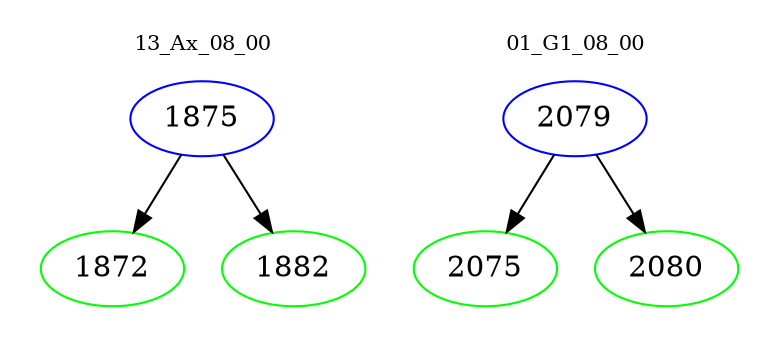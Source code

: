 digraph{
subgraph cluster_0 {
color = white
label = "13_Ax_08_00";
fontsize=10;
T0_1875 [label="1875", color="blue"]
T0_1875 -> T0_1872 [color="black"]
T0_1872 [label="1872", color="green"]
T0_1875 -> T0_1882 [color="black"]
T0_1882 [label="1882", color="green"]
}
subgraph cluster_1 {
color = white
label = "01_G1_08_00";
fontsize=10;
T1_2079 [label="2079", color="blue"]
T1_2079 -> T1_2075 [color="black"]
T1_2075 [label="2075", color="green"]
T1_2079 -> T1_2080 [color="black"]
T1_2080 [label="2080", color="green"]
}
}
